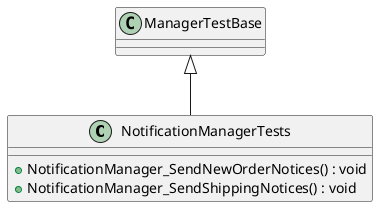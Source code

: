 @startuml
class NotificationManagerTests {
    + NotificationManager_SendNewOrderNotices() : void
    + NotificationManager_SendShippingNotices() : void
}
ManagerTestBase <|-- NotificationManagerTests
@enduml
